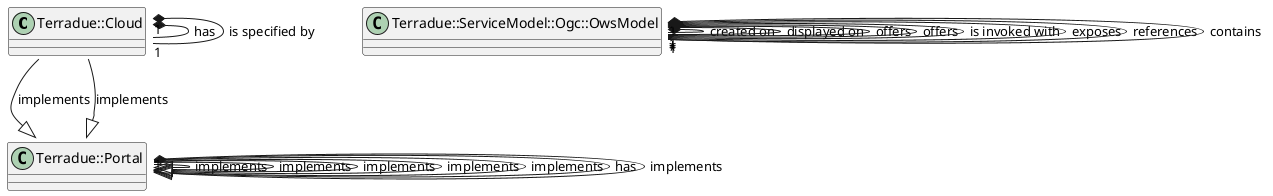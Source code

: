 @startuml
Terradue::Cloud::CloudAppliance  *-- "1" Terradue::Cloud::CloudProvider : has
Terradue::Cloud::CloudAppliance  *-- "1" Terradue::Cloud::VirtualMachineTemplate : is specified by 
Terradue::Cloud::CloudAppliance  --|>  Terradue::Portal::Entity : implements
Terradue::Cloud::CloudProvider  --|>  Terradue::Portal::Entity : implements
Terradue::Portal::Feature  --|>  Terradue::Portal::Entity : implements
Terradue::Portal::Group  --|>  Terradue::Portal::Entity : implements
Terradue::Portal::Series  --|>  Terradue::Portal::Entity : implements
Terradue::Portal::Service  --|>  Terradue::Portal::Entity : implements
Terradue::Portal::User  --|>  Terradue::Portal::Entity : implements
Terradue::Portal::WpsProcessOffering  *-- "1" Terradue::Portal::WpsProvider : has
Terradue::Portal::WpsProcessOffering  --|>  Terradue::Portal::Service : implements
Terradue::ServiceModel::Ogc::OwsModel::OwcCreator  *-- "1" Terradue::ServiceModel::Ogc::OwsModel::OwcApplication : created on 
Terradue::ServiceModel::Ogc::OwsModel::OwcCreator  *-- "1" Terradue::ServiceModel::Ogc::OwsModel::OwcDisplay : displayed on 
Terradue::ServiceModel::Ogc::OwsModel::OwcOffering  *-- "*" Terradue::ServiceModel::Ogc::OwsModel::OwcOperation : offers 
Terradue::ServiceModel::Ogc::OwsModel::OwcOffering  *-- "*" Terradue::ServiceModel::Ogc::OwsModel::OwcContent : offers 
Terradue::ServiceModel::Ogc::OwsModel::OwcOperation  *-- "1" Terradue::ServiceModel::Ogc::OwsModel::OwcContent : is invoked with 
Terradue::ServiceModel::Ogc::OwsModel::OwcResource  *-- "*" Terradue::ServiceModel::Ogc::OwsModel::OwcOffering : exposes 
Terradue::ServiceModel::Ogc::OwsModel::OwsContext  *-- "1" Terradue::ServiceModel::Ogc::OwsModel::OwcCreator : references 
Terradue::ServiceModel::Ogc::OwsModel::OwsContext  *-- "*" Terradue::ServiceModel::Ogc::OwsModel::OwcResource : contains 
@enduml
